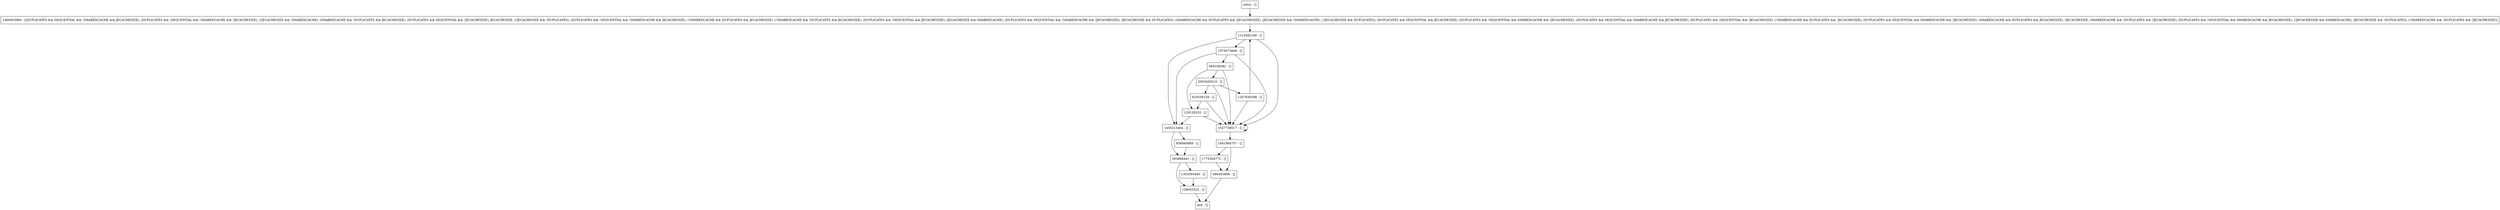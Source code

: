digraph lockNextKeyForInsert {
node [shape=record];
836940889 [label="836940889 - []"];
1123582180 [label="1123582180 - []"];
1527738517 [label="1527738517 - []"];
2003450510 [label="2003450510 - []"];
1775504772 [label="1775504772 - []"];
1450213464 [label="1450213464 - []"];
393889441 [label="393889441 - []"];
664338582 [label="664338582 - []"];
1975073849 [label="1975073849 - []"];
680453896 [label="680453896 - []"];
1267636398 [label="1267636398 - []"];
1466953984 [label="1466953984 - [(DUPLICATES && SEQUENTIAL && !SHAREDCACHE && JECACHESIZE), (DUPLICATES && !SEQUENTIAL && !SHAREDCACHE && !JECACHESIZE), (!JECACHESIZE && !SHAREDCACHE), (SHAREDCACHE && !DUPLICATES && JECACHESIZE), (DUPLICATES && SEQUENTIAL && !JECACHESIZE), JECACHESIZE, (!JECACHESIZE && !DUPLICATES), (DUPLICATES && !SEQUENTIAL && !SHAREDCACHE && JECACHESIZE), (!SHAREDCACHE && DUPLICATES && JECACHESIZE), (!SHAREDCACHE && !DUPLICATES && JECACHESIZE), (DUPLICATES && !SEQUENTIAL && JECACHESIZE), (JECACHESIZE && SHAREDCACHE), (DUPLICATES && SEQUENTIAL && !SHAREDCACHE && !JECACHESIZE), (JECACHESIZE && DUPLICATES), (SHAREDCACHE && DUPLICATES && !JECACHESIZE), (JECACHESIZE && !SHAREDCACHE), (!JECACHESIZE && DUPLICATES), (DUPLICATES && SEQUENTIAL && JECACHESIZE), (DUPLICATES && !SEQUENTIAL && SHAREDCACHE && !JECACHESIZE), (DUPLICATES && SEQUENTIAL && SHAREDCACHE && JECACHESIZE), (DUPLICATES && !SEQUENTIAL && !JECACHESIZE), (!SHAREDCACHE && DUPLICATES && !JECACHESIZE), (DUPLICATES && SEQUENTIAL && SHAREDCACHE && !JECACHESIZE), (SHAREDCACHE && DUPLICATES && JECACHESIZE), !JECACHESIZE, (SHAREDCACHE && !DUPLICATES && !JECACHESIZE), (DUPLICATES && !SEQUENTIAL && SHAREDCACHE && JECACHESIZE), (!JECACHESIZE && SHAREDCACHE), (JECACHESIZE && !DUPLICATES), (!SHAREDCACHE && !DUPLICATES && !JECACHESIZE)]"];
1303395483 [label="1303395483 - []"];
entry [label="entry - []"];
exit [label="exit - []"];
1941994757 [label="1941994757 - []"];
138032322 [label="138032322 - []"];
129128232 [label="129128232 - []"];
620539129 [label="620539129 - []"];
entry;
exit;
836940889 -> 393889441;
1123582180 -> 1527738517;
1123582180 -> 1450213464;
1123582180 -> 1975073849;
1527738517 -> 1941994757;
1527738517 -> 1527738517;
2003450510 -> 1527738517;
2003450510 -> 1267636398;
2003450510 -> 620539129;
1775504772 -> 680453896;
1450213464 -> 836940889;
1450213464 -> 393889441;
393889441 -> 138032322;
393889441 -> 1303395483;
664338582 -> 2003450510;
664338582 -> 1527738517;
664338582 -> 129128232;
1975073849 -> 1527738517;
1975073849 -> 1450213464;
1975073849 -> 664338582;
680453896 -> exit;
1267636398 -> 1123582180;
1267636398 -> 1527738517;
1466953984 -> 1123582180;
1303395483 -> 138032322;
entry -> 1466953984;
1941994757 -> 1775504772;
1941994757 -> 680453896;
138032322 -> exit;
129128232 -> 1527738517;
129128232 -> 1450213464;
620539129 -> 1527738517;
620539129 -> 129128232;
}
